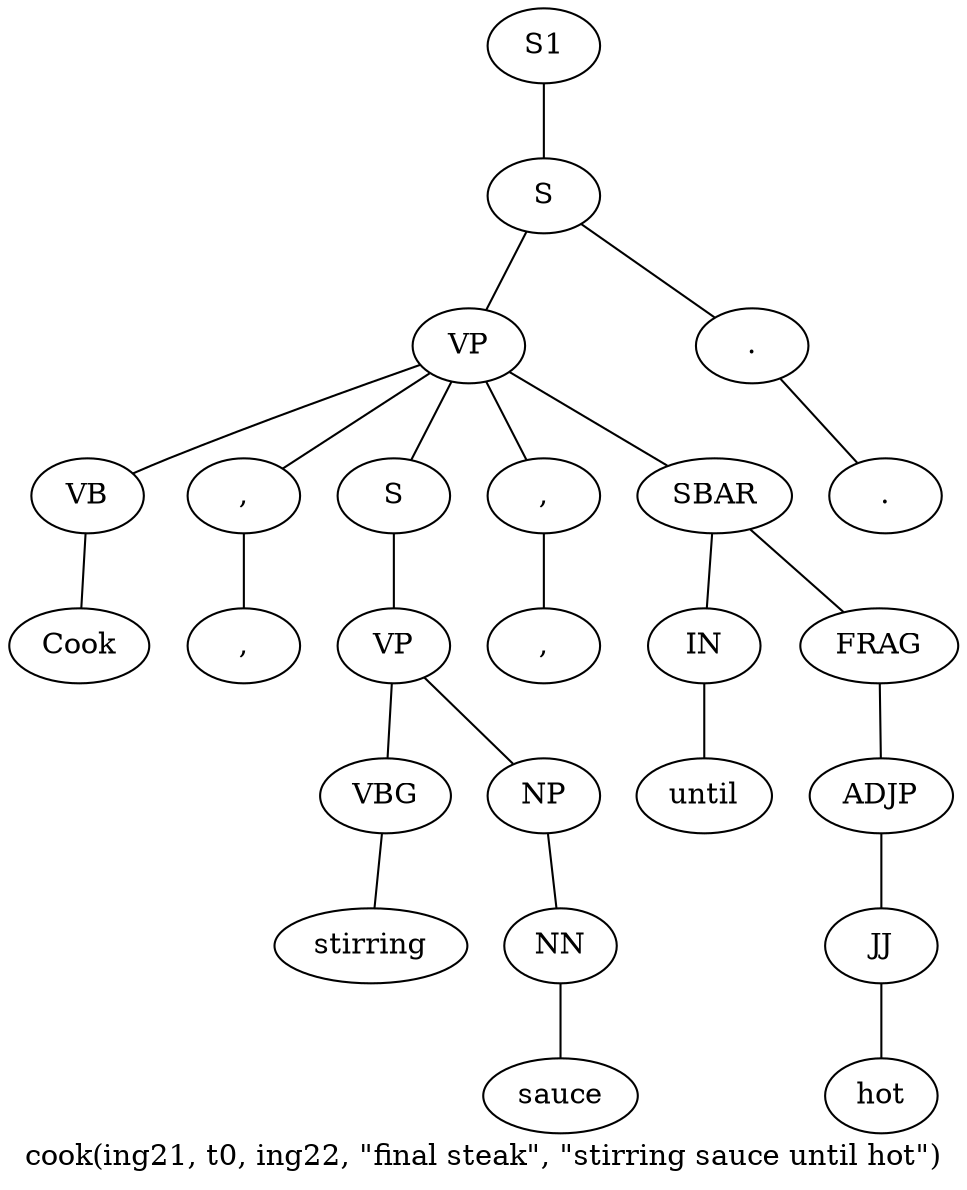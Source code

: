 graph SyntaxGraph {
	label = "cook(ing21, t0, ing22, \"final steak\", \"stirring sauce until hot\")";
	Node0 [label="S1"];
	Node1 [label="S"];
	Node2 [label="VP"];
	Node3 [label="VB"];
	Node4 [label="Cook"];
	Node5 [label=","];
	Node6 [label=","];
	Node7 [label="S"];
	Node8 [label="VP"];
	Node9 [label="VBG"];
	Node10 [label="stirring"];
	Node11 [label="NP"];
	Node12 [label="NN"];
	Node13 [label="sauce"];
	Node14 [label=","];
	Node15 [label=","];
	Node16 [label="SBAR"];
	Node17 [label="IN"];
	Node18 [label="until"];
	Node19 [label="FRAG"];
	Node20 [label="ADJP"];
	Node21 [label="JJ"];
	Node22 [label="hot"];
	Node23 [label="."];
	Node24 [label="."];

	Node0 -- Node1;
	Node1 -- Node2;
	Node1 -- Node23;
	Node2 -- Node3;
	Node2 -- Node5;
	Node2 -- Node7;
	Node2 -- Node14;
	Node2 -- Node16;
	Node3 -- Node4;
	Node5 -- Node6;
	Node7 -- Node8;
	Node8 -- Node9;
	Node8 -- Node11;
	Node9 -- Node10;
	Node11 -- Node12;
	Node12 -- Node13;
	Node14 -- Node15;
	Node16 -- Node17;
	Node16 -- Node19;
	Node17 -- Node18;
	Node19 -- Node20;
	Node20 -- Node21;
	Node21 -- Node22;
	Node23 -- Node24;
}